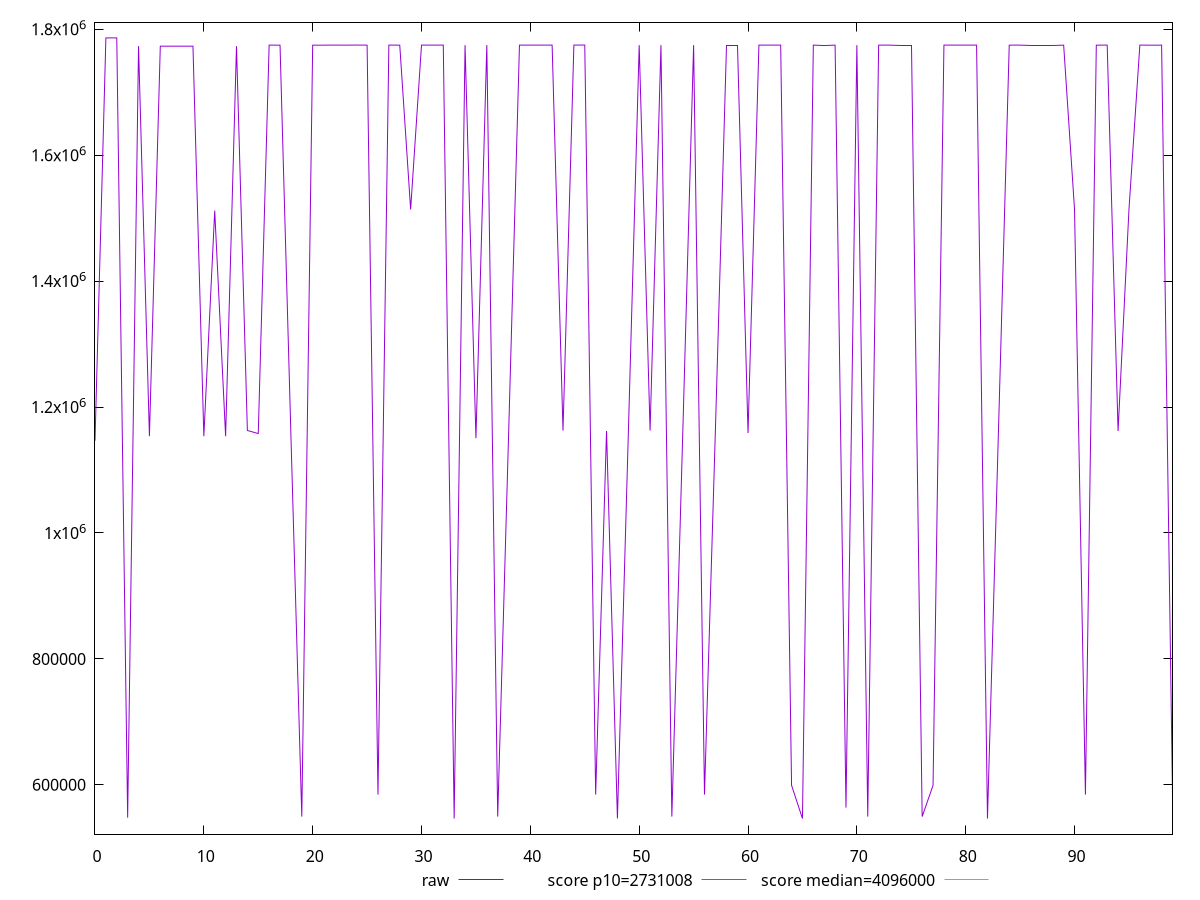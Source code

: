reset

$raw <<EOF
0 1146375
1 1786187
2 1786194
3 547926
4 1773080
5 1153718
6 1773092
7 1773039
8 1773023
9 1773038
10 1153713
11 1511881
12 1153769
13 1773087
14 1162757
15 1157877
16 1774734
17 1774705
18 1155406
19 549646
20 1774702
21 1774711
22 1774766
23 1774699
24 1774839
25 1774699
26 584574
27 1774750
28 1774705
29 1513736
30 1774777
31 1774739
32 1774733
33 546587
34 1774706
35 1150564
36 1774768
37 549625
38 1155438
39 1774742
40 1774781
41 1774785
42 1774778
43 1162704
44 1774809
45 1774840
46 584604
47 1161997
48 546679
49 1156309
50 1774720
51 1162740
52 1774735
53 549639
54 1156589
55 1774744
56 584643
57 1162078
58 1774777
59 1774783
60 1158694
61 1774733
62 1774748
63 1774741
64 599323
65 546568
66 1774801
67 1774051
68 1774729
69 563897
70 1774757
71 549647
72 1774720
73 1774729
74 1774805
75 1774802
76 549654
77 599294
78 1774771
79 1774830
80 1774792
81 1774746
82 546566
83 1156211
84 1774719
85 1774736
86 1774709
87 1774708
88 1774708
89 1774724
90 1513556
91 584573
92 1774691
93 1774760
94 1161992
95 1513561
96 1774759
97 1774696
98 1774725
99 584605
EOF

set key outside below
set xrange [0:99]
set yrange [521773.44:1810986.56]
set trange [521773.44:1810986.56]
set terminal svg size 640, 500 enhanced background rgb 'white'
set output "reports/report_00028_2021-02-24T12-49-42.674Z/total-byte-weight/samples/card/raw/values.svg"

plot $raw title "raw" with line, \
     2731008 title "score p10=2731008", \
     4096000 title "score median=4096000"

reset
